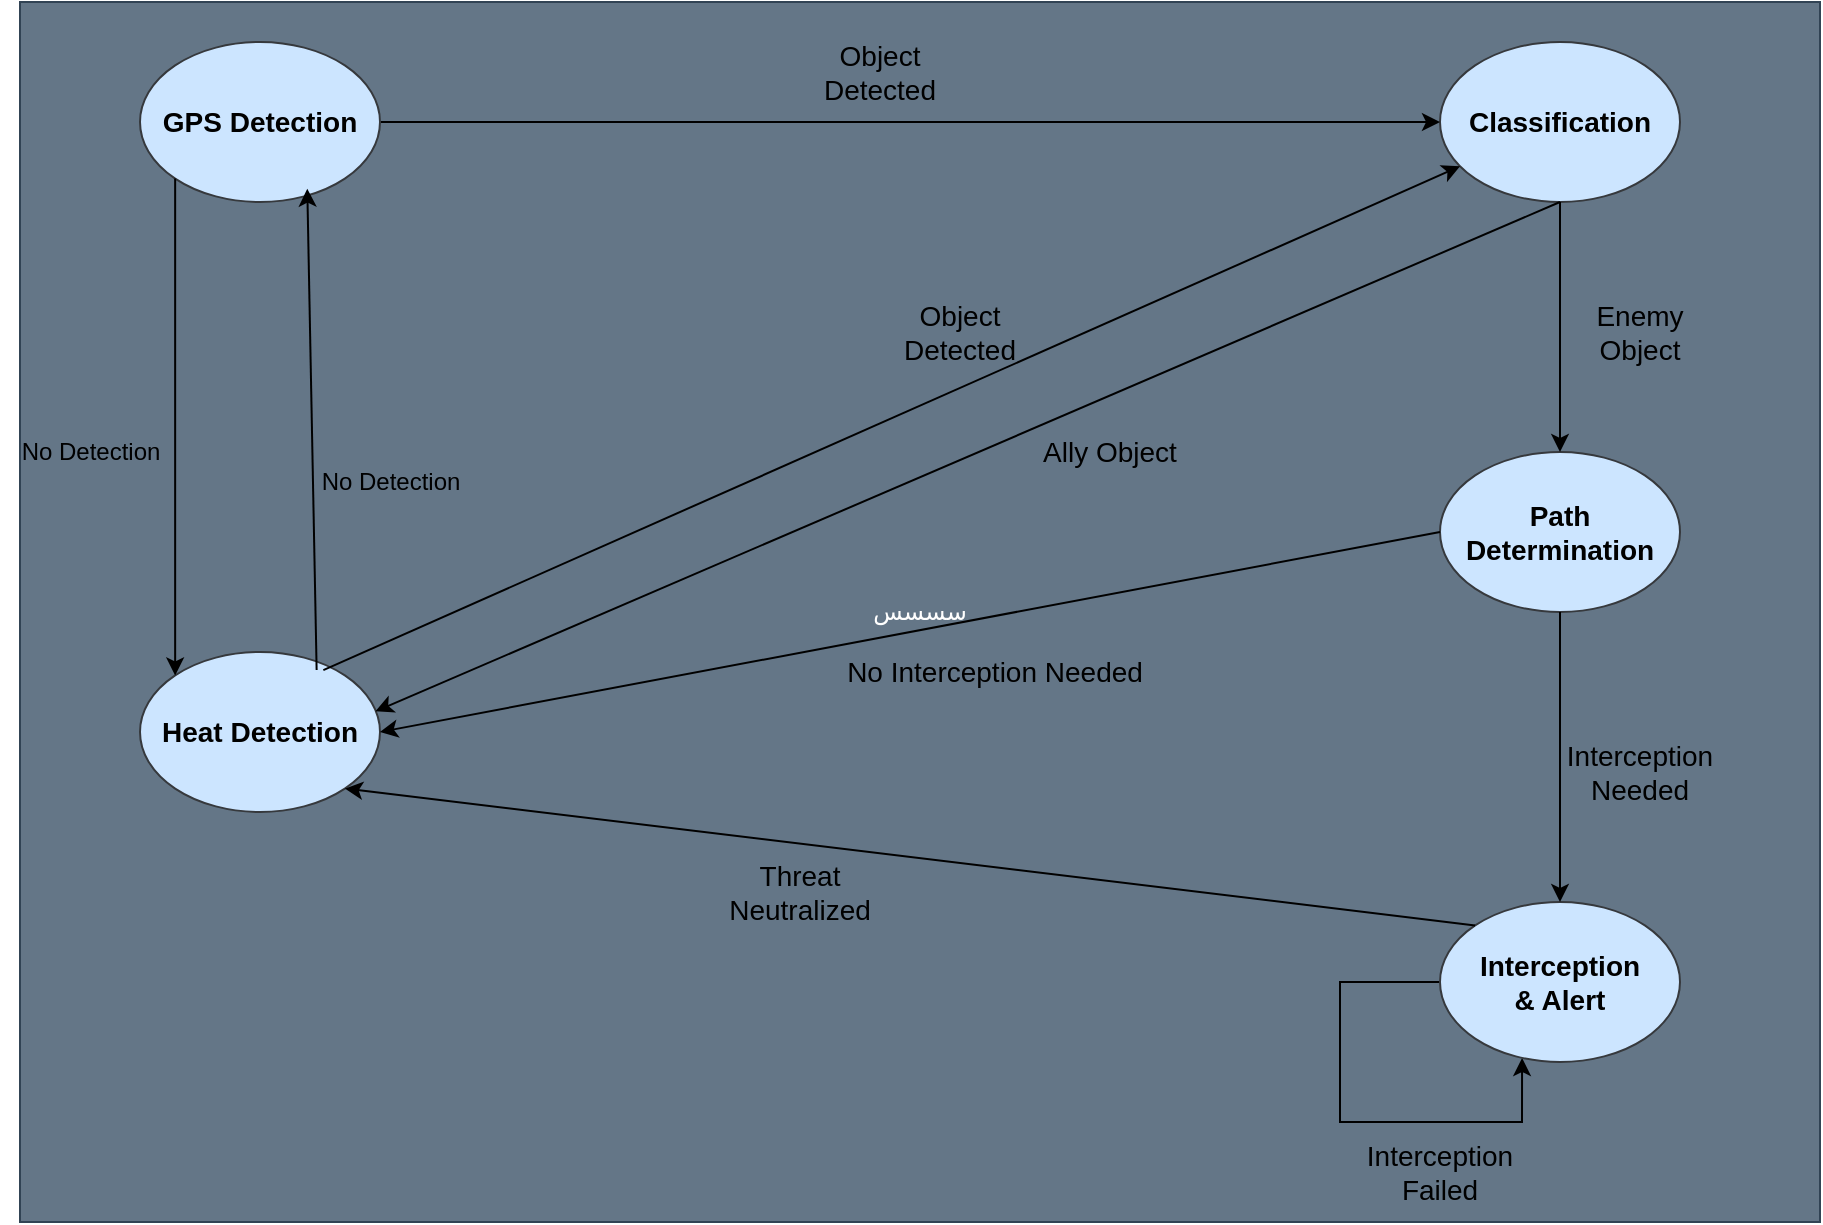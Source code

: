 <mxfile version="24.7.8">
  <diagram name="Page-1" id="xJAmNHwFx4mG_RqCS-i0">
    <mxGraphModel dx="1461" dy="823" grid="1" gridSize="10" guides="1" tooltips="1" connect="1" arrows="1" fold="1" page="1" pageScale="1" pageWidth="850" pageHeight="1100" math="0" shadow="0">
      <root>
        <mxCell id="0" />
        <mxCell id="1" parent="0" />
        <mxCell id="Nd2QOEavinc-YCQNTstm-2" value="سسسس" style="rounded=0;whiteSpace=wrap;html=1;fillColor=#647687;fontColor=#ffffff;strokeColor=#314354;" parent="1" vertex="1">
          <mxGeometry x="90" y="20" width="900" height="610" as="geometry" />
        </mxCell>
        <mxCell id="NEInpnGG8kU-o5jwljfJ-3" value="&lt;b style=&quot;font-size: 14px;&quot;&gt;Classification&lt;/b&gt;" style="ellipse;whiteSpace=wrap;html=1;fillColor=#cce5ff;strokeColor=#36393d;fontSize=14;" parent="1" vertex="1">
          <mxGeometry x="800" y="40" width="120" height="80" as="geometry" />
        </mxCell>
        <mxCell id="NEInpnGG8kU-o5jwljfJ-4" value="&lt;b style=&quot;font-size: 14px;&quot;&gt;Path Determination&lt;/b&gt;" style="ellipse;whiteSpace=wrap;html=1;fillColor=#cce5ff;strokeColor=#36393d;fontSize=14;" parent="1" vertex="1">
          <mxGeometry x="800" y="245" width="120" height="80" as="geometry" />
        </mxCell>
        <mxCell id="JqFP9T0oPyawhL7kiyQ--22" style="edgeStyle=orthogonalEdgeStyle;rounded=0;orthogonalLoop=1;jettySize=auto;html=1;exitX=0;exitY=0.5;exitDx=0;exitDy=0;entryX=0.342;entryY=0.975;entryDx=0;entryDy=0;entryPerimeter=0;" parent="1" source="NEInpnGG8kU-o5jwljfJ-5" target="NEInpnGG8kU-o5jwljfJ-5" edge="1">
          <mxGeometry relative="1" as="geometry">
            <mxPoint x="840" y="630" as="targetPoint" />
            <Array as="points">
              <mxPoint x="750" y="510" />
              <mxPoint x="750" y="580" />
              <mxPoint x="841" y="580" />
            </Array>
          </mxGeometry>
        </mxCell>
        <mxCell id="NEInpnGG8kU-o5jwljfJ-5" value="&lt;div&gt;&lt;b style=&quot;font-size: 14px;&quot;&gt;Interception&lt;/b&gt;&lt;/div&gt;&lt;div&gt;&lt;b style=&quot;font-size: 14px;&quot;&gt;&amp;amp; Alert&lt;/b&gt;&lt;/div&gt;" style="ellipse;whiteSpace=wrap;html=1;fillColor=#cce5ff;strokeColor=#36393d;fontSize=14;" parent="1" vertex="1">
          <mxGeometry x="800" y="470" width="120" height="80" as="geometry" />
        </mxCell>
        <mxCell id="NEInpnGG8kU-o5jwljfJ-7" value="" style="endArrow=classic;html=1;rounded=0;entryX=0;entryY=0.5;entryDx=0;entryDy=0;exitX=1;exitY=0.5;exitDx=0;exitDy=0;" parent="1" source="JqFP9T0oPyawhL7kiyQ--3" target="NEInpnGG8kU-o5jwljfJ-3" edge="1">
          <mxGeometry width="50" height="50" relative="1" as="geometry">
            <mxPoint x="370" y="130" as="sourcePoint" />
            <mxPoint x="425" y="75" as="targetPoint" />
          </mxGeometry>
        </mxCell>
        <mxCell id="NEInpnGG8kU-o5jwljfJ-1" value="&lt;b style=&quot;font-size: 14px;&quot;&gt;Heat Detection&lt;/b&gt;" style="ellipse;whiteSpace=wrap;html=1;fillColor=#cce5ff;strokeColor=#36393d;fontSize=14;" parent="1" vertex="1">
          <mxGeometry x="150" y="345" width="120" height="80" as="geometry" />
        </mxCell>
        <mxCell id="NEInpnGG8kU-o5jwljfJ-11" value="" style="endArrow=classic;html=1;rounded=0;exitX=0.5;exitY=1;exitDx=0;exitDy=0;" parent="1" source="NEInpnGG8kU-o5jwljfJ-4" target="NEInpnGG8kU-o5jwljfJ-5" edge="1">
          <mxGeometry width="50" height="50" relative="1" as="geometry">
            <mxPoint x="400" y="320" as="sourcePoint" />
            <mxPoint x="620" y="430" as="targetPoint" />
          </mxGeometry>
        </mxCell>
        <mxCell id="NEInpnGG8kU-o5jwljfJ-12" value="" style="endArrow=classic;html=1;rounded=0;entryX=0.5;entryY=0;entryDx=0;entryDy=0;exitX=0.5;exitY=1;exitDx=0;exitDy=0;" parent="1" source="NEInpnGG8kU-o5jwljfJ-3" target="NEInpnGG8kU-o5jwljfJ-4" edge="1">
          <mxGeometry width="50" height="50" relative="1" as="geometry">
            <mxPoint x="400" y="320" as="sourcePoint" />
            <mxPoint x="450" y="270" as="targetPoint" />
          </mxGeometry>
        </mxCell>
        <mxCell id="NEInpnGG8kU-o5jwljfJ-15" value="Object Detected" style="text;html=1;align=center;verticalAlign=middle;whiteSpace=wrap;rounded=0;strokeWidth=1;fontSize=14;" parent="1" vertex="1">
          <mxGeometry x="490" y="40" width="60" height="30" as="geometry" />
        </mxCell>
        <mxCell id="NEInpnGG8kU-o5jwljfJ-16" value="Ally Object" style="text;html=1;align=center;verticalAlign=middle;whiteSpace=wrap;rounded=0;strokeWidth=1;fontSize=14;" parent="1" vertex="1">
          <mxGeometry x="600" y="230" width="70" height="30" as="geometry" />
        </mxCell>
        <mxCell id="NEInpnGG8kU-o5jwljfJ-17" value="Enemy Object" style="text;html=1;align=center;verticalAlign=middle;whiteSpace=wrap;rounded=0;strokeWidth=1;fontSize=14;" parent="1" vertex="1">
          <mxGeometry x="870" y="170" width="60" height="30" as="geometry" />
        </mxCell>
        <mxCell id="NEInpnGG8kU-o5jwljfJ-18" value="&lt;div style=&quot;font-size: 14px;&quot;&gt;Interception Needed&lt;/div&gt;" style="text;html=1;align=center;verticalAlign=middle;whiteSpace=wrap;rounded=0;strokeWidth=1;fontSize=14;" parent="1" vertex="1">
          <mxGeometry x="870" y="390" width="60" height="30" as="geometry" />
        </mxCell>
        <mxCell id="NEInpnGG8kU-o5jwljfJ-19" value="Interception Failed" style="text;html=1;align=center;verticalAlign=middle;whiteSpace=wrap;rounded=0;strokeWidth=1;fontSize=14;" parent="1" vertex="1">
          <mxGeometry x="770" y="590" width="60" height="30" as="geometry" />
        </mxCell>
        <mxCell id="NEInpnGG8kU-o5jwljfJ-20" value="Threat Neutralized" style="text;html=1;align=center;verticalAlign=middle;whiteSpace=wrap;rounded=0;strokeWidth=1;fontSize=14;" parent="1" vertex="1">
          <mxGeometry x="450" y="450" width="60" height="30" as="geometry" />
        </mxCell>
        <mxCell id="NEInpnGG8kU-o5jwljfJ-22" value="" style="endArrow=classic;html=1;rounded=0;exitX=0.5;exitY=1;exitDx=0;exitDy=0;entryX=0.981;entryY=0.371;entryDx=0;entryDy=0;entryPerimeter=0;" parent="1" source="NEInpnGG8kU-o5jwljfJ-3" target="NEInpnGG8kU-o5jwljfJ-1" edge="1">
          <mxGeometry width="50" height="50" relative="1" as="geometry">
            <mxPoint x="400" y="320" as="sourcePoint" />
            <mxPoint x="450" y="270" as="targetPoint" />
          </mxGeometry>
        </mxCell>
        <mxCell id="NEInpnGG8kU-o5jwljfJ-23" value="" style="endArrow=classic;html=1;rounded=0;exitX=0;exitY=0;exitDx=0;exitDy=0;entryX=1;entryY=1;entryDx=0;entryDy=0;" parent="1" source="NEInpnGG8kU-o5jwljfJ-5" target="NEInpnGG8kU-o5jwljfJ-1" edge="1">
          <mxGeometry width="50" height="50" relative="1" as="geometry">
            <mxPoint x="400" y="320" as="sourcePoint" />
            <mxPoint x="450" y="270" as="targetPoint" />
          </mxGeometry>
        </mxCell>
        <mxCell id="pLV8oC9Me60t7xmVpsVi-1" value="" style="endArrow=classic;html=1;rounded=0;exitX=0;exitY=0.5;exitDx=0;exitDy=0;entryX=1;entryY=0.5;entryDx=0;entryDy=0;" parent="1" source="NEInpnGG8kU-o5jwljfJ-4" target="NEInpnGG8kU-o5jwljfJ-1" edge="1">
          <mxGeometry width="50" height="50" relative="1" as="geometry">
            <mxPoint x="400" y="320" as="sourcePoint" />
            <mxPoint x="450" y="270" as="targetPoint" />
          </mxGeometry>
        </mxCell>
        <mxCell id="pLV8oC9Me60t7xmVpsVi-3" value="No Interception Needed" style="text;html=1;align=center;verticalAlign=middle;whiteSpace=wrap;rounded=0;strokeWidth=1;fontSize=14;rotation=0;" parent="1" vertex="1">
          <mxGeometry x="490" y="340" width="175" height="30" as="geometry" />
        </mxCell>
        <mxCell id="JqFP9T0oPyawhL7kiyQ--3" value="&lt;b style=&quot;font-size: 14px;&quot;&gt;GPS Detection&lt;/b&gt;" style="ellipse;whiteSpace=wrap;html=1;fillColor=#cce5ff;strokeColor=#36393d;fontSize=14;" parent="1" vertex="1">
          <mxGeometry x="150" y="40" width="120" height="80" as="geometry" />
        </mxCell>
        <mxCell id="JqFP9T0oPyawhL7kiyQ--8" value="" style="endArrow=classic;html=1;rounded=0;exitX=0.736;exitY=0.113;exitDx=0;exitDy=0;exitPerimeter=0;entryX=0.697;entryY=0.917;entryDx=0;entryDy=0;entryPerimeter=0;" parent="1" source="NEInpnGG8kU-o5jwljfJ-1" target="JqFP9T0oPyawhL7kiyQ--3" edge="1">
          <mxGeometry width="50" height="50" relative="1" as="geometry">
            <mxPoint x="400" y="420" as="sourcePoint" />
            <mxPoint x="450" y="370" as="targetPoint" />
            <Array as="points" />
          </mxGeometry>
        </mxCell>
        <mxCell id="JqFP9T0oPyawhL7kiyQ--9" value="" style="endArrow=classic;html=1;rounded=0;exitX=0;exitY=1;exitDx=0;exitDy=0;entryX=0;entryY=0;entryDx=0;entryDy=0;" parent="1" source="JqFP9T0oPyawhL7kiyQ--3" target="NEInpnGG8kU-o5jwljfJ-1" edge="1">
          <mxGeometry width="50" height="50" relative="1" as="geometry">
            <mxPoint x="90" y="200" as="sourcePoint" />
            <mxPoint x="140" y="150" as="targetPoint" />
          </mxGeometry>
        </mxCell>
        <mxCell id="JqFP9T0oPyawhL7kiyQ--10" value="No Detection" style="text;html=1;align=center;verticalAlign=middle;resizable=0;points=[];autosize=1;strokeColor=none;fillColor=none;" parent="1" vertex="1">
          <mxGeometry x="230" y="245" width="90" height="30" as="geometry" />
        </mxCell>
        <mxCell id="JqFP9T0oPyawhL7kiyQ--11" value="No Detection" style="text;html=1;align=center;verticalAlign=middle;resizable=0;points=[];autosize=1;strokeColor=none;fillColor=none;" parent="1" vertex="1">
          <mxGeometry x="80" y="230" width="90" height="30" as="geometry" />
        </mxCell>
        <mxCell id="JqFP9T0oPyawhL7kiyQ--13" value="" style="endArrow=classic;html=1;rounded=0;exitX=0.764;exitY=0.113;exitDx=0;exitDy=0;exitPerimeter=0;" parent="1" source="NEInpnGG8kU-o5jwljfJ-1" target="NEInpnGG8kU-o5jwljfJ-3" edge="1">
          <mxGeometry width="50" height="50" relative="1" as="geometry">
            <mxPoint x="300" y="295" as="sourcePoint" />
            <mxPoint x="350" y="245" as="targetPoint" />
          </mxGeometry>
        </mxCell>
        <mxCell id="JqFP9T0oPyawhL7kiyQ--21" value="Object Detected" style="text;html=1;align=center;verticalAlign=middle;whiteSpace=wrap;rounded=0;strokeWidth=1;fontSize=14;" parent="1" vertex="1">
          <mxGeometry x="530" y="170" width="60" height="30" as="geometry" />
        </mxCell>
      </root>
    </mxGraphModel>
  </diagram>
</mxfile>
